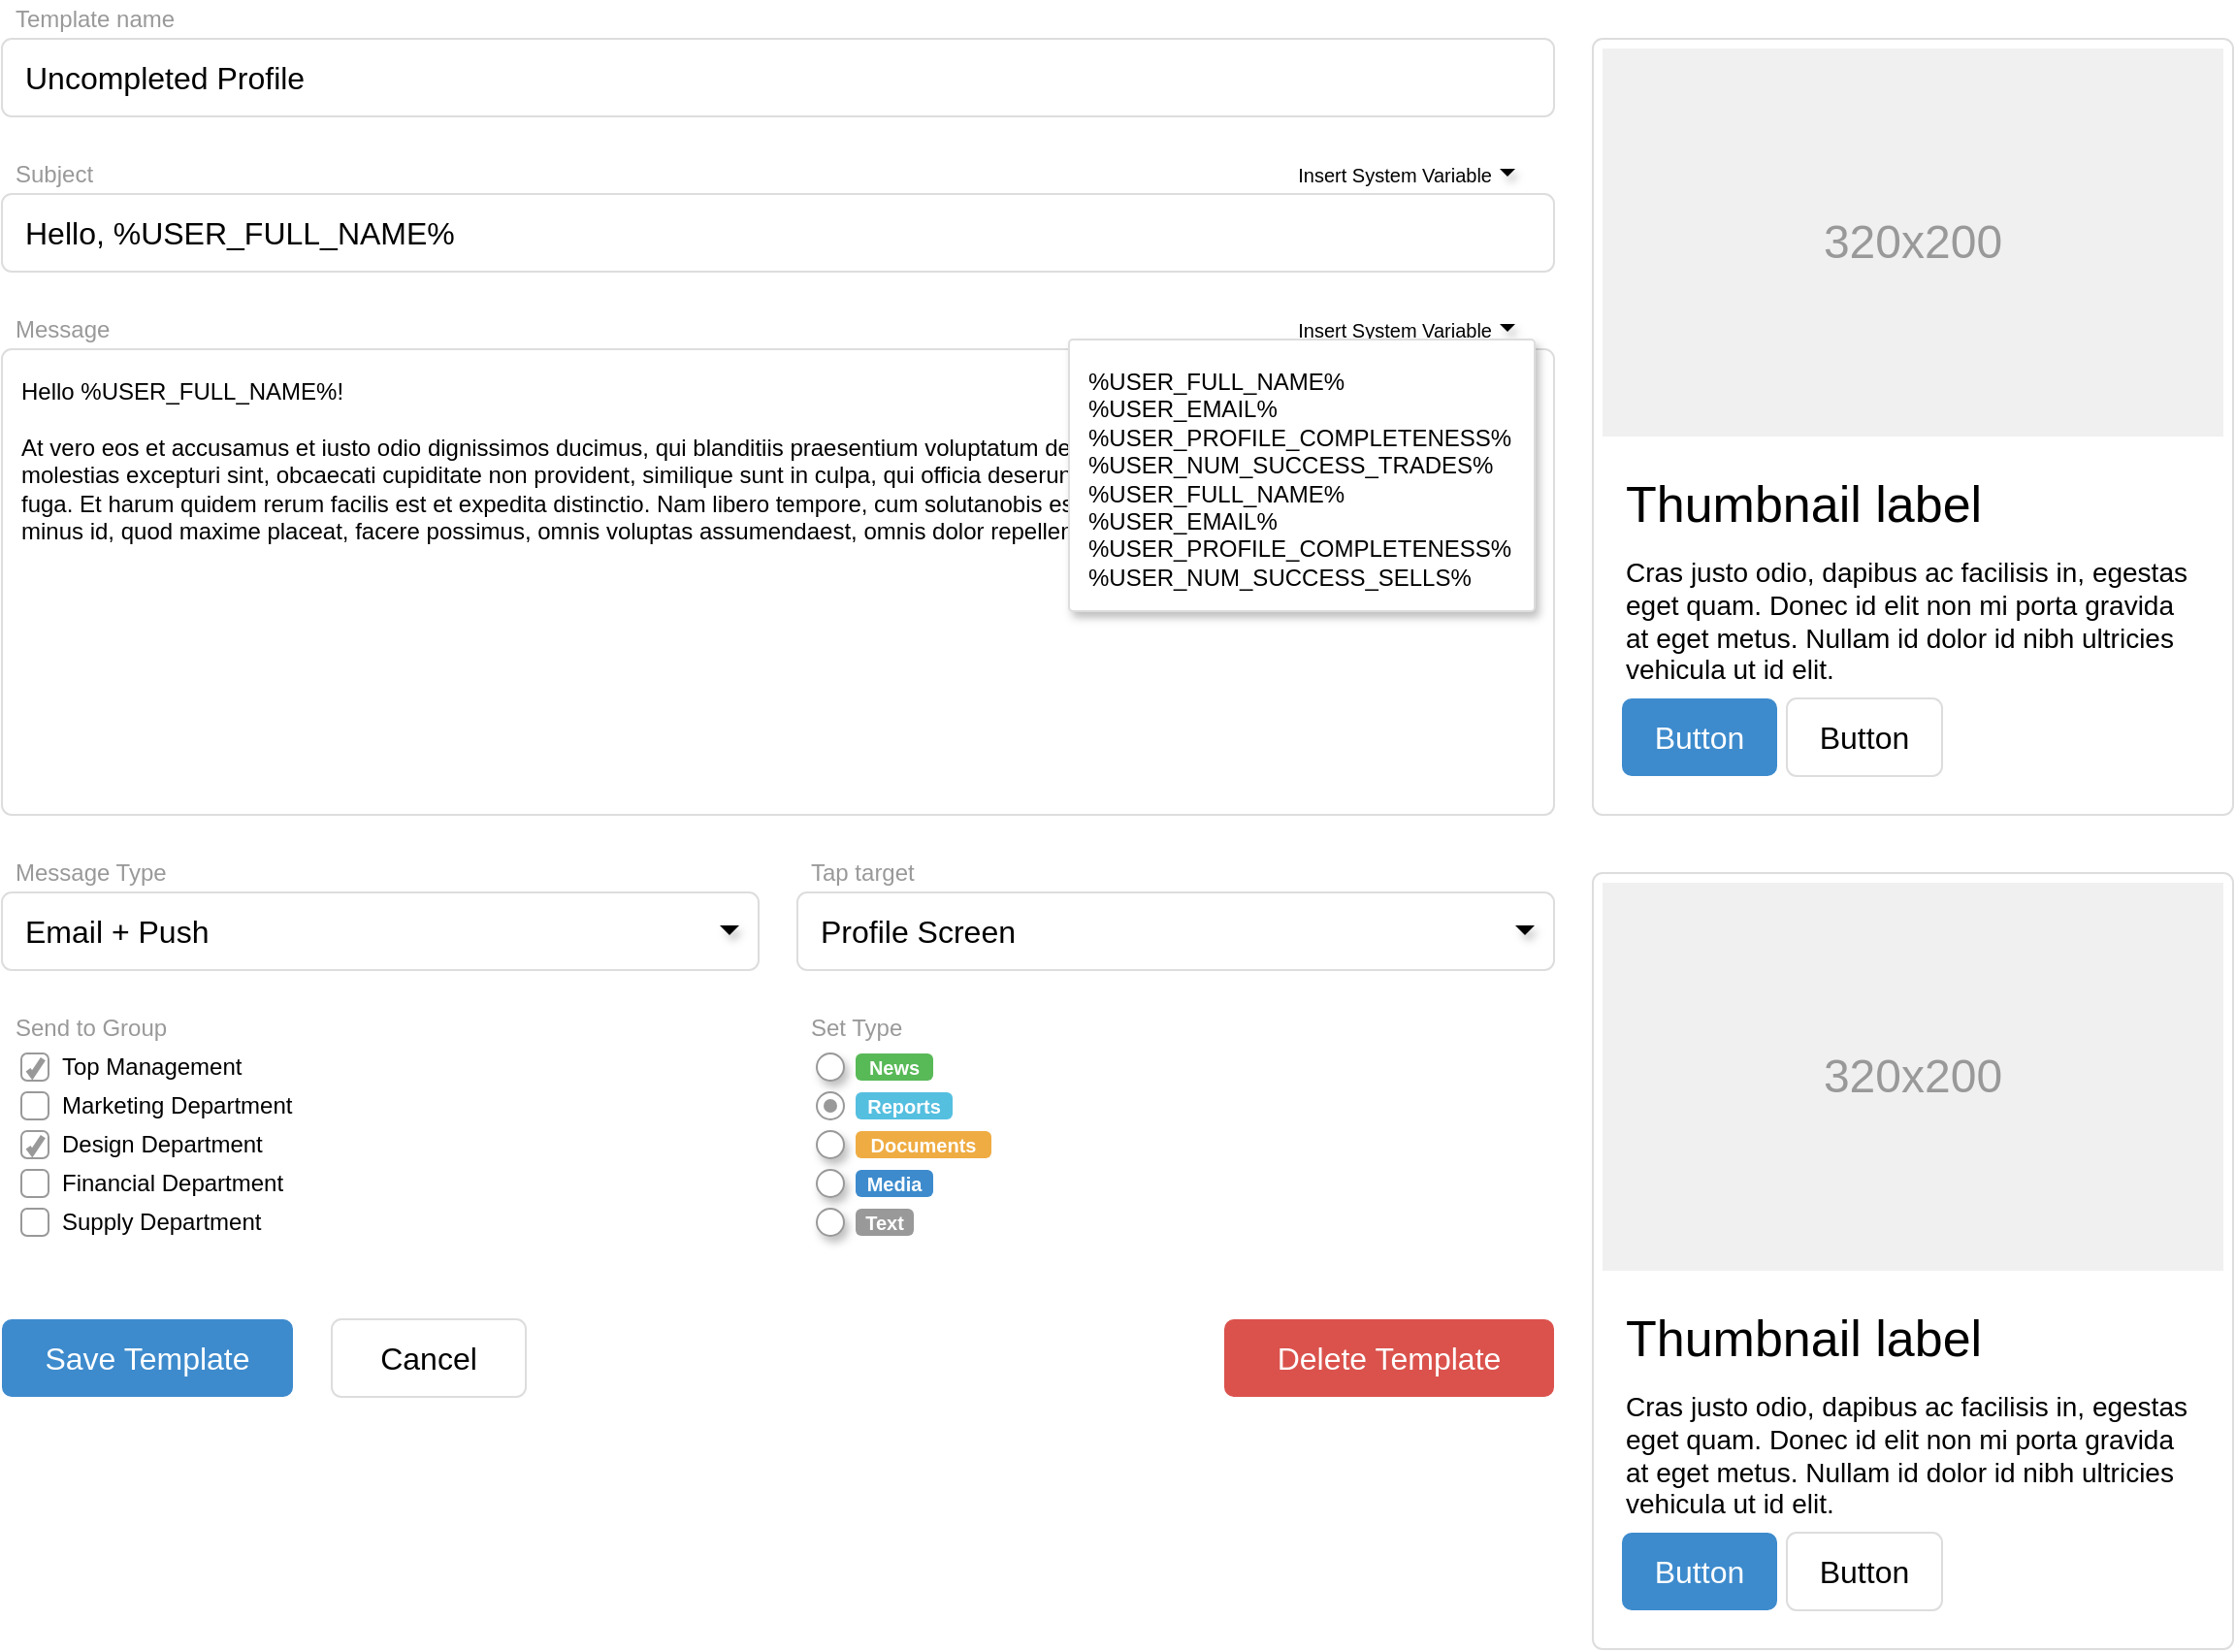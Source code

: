 <mxfile version="11.2.9" type="github" pages="2"><diagram name="Page-1" id="c9db0220-8083-56f3-ca83-edcdcd058819"><mxGraphModel dx="854" dy="388" grid="1" gridSize="10" guides="1" tooltips="1" connect="1" arrows="1" fold="1" page="1" pageScale="1.5" pageWidth="826" pageHeight="1169" background="#ffffff" math="0" shadow="0"><root><mxCell id="0" style=";html=1;"/><mxCell id="1" style=";html=1;" parent="0"/><mxCell id="3d76a8aef4d5c911-11" value="" style="html=1;shadow=0;dashed=0;shape=mxgraph.bootstrap.rrect;fillColor=#ffffff;rSize=5;strokeColor=#dddddd;rounded=0;fontSize=12;fontColor=#000000;align=center;" parent="1" vertex="1"><mxGeometry x="860" y="150" width="330" height="400" as="geometry"/></mxCell><mxCell id="3d76a8aef4d5c911-12" value="320x200" style="shape=rect;fontSize=24;fillColor=#f0f0f0;strokeColor=none;fontColor=#999999;whiteSpace=wrap;" parent="3d76a8aef4d5c911-11" vertex="1"><mxGeometry x="5" y="5" width="320" height="200" as="geometry"/></mxCell><mxCell id="3d76a8aef4d5c911-13" value="Thumbnail label" style="html=1;shadow=0;dashed=0;shape=mxgraph.bootstrap.anchor;fontSize=26;align=left;whiteSpace=wrap;" parent="3d76a8aef4d5c911-11" vertex="1"><mxGeometry x="15" y="220" width="300" height="40" as="geometry"/></mxCell><mxCell id="3d76a8aef4d5c911-14" value="Cras justo odio, dapibus ac facilisis in, egestas eget quam. Donec id elit non mi porta gravida at eget metus. Nullam id dolor id nibh ultricies vehicula ut id elit." style="html=1;shadow=0;dashed=0;shape=mxgraph.bootstrap.anchor;strokeColor=#dddddd;whiteSpace=wrap;align=left;verticalAlign=top;fontSize=14;whiteSpace=wrap;" parent="3d76a8aef4d5c911-11" vertex="1"><mxGeometry x="15" y="260" width="300" height="80" as="geometry"/></mxCell><mxCell id="3d76a8aef4d5c911-15" value="Button" style="html=1;shadow=0;dashed=0;shape=mxgraph.bootstrap.rrect;rSize=5;fontSize=16;fillColor=#3D8BCD;strokeColor=none;fontColor=#ffffff;whiteSpace=wrap;" parent="3d76a8aef4d5c911-11" vertex="1"><mxGeometry y="1" width="80" height="40" relative="1" as="geometry"><mxPoint x="15" y="-60" as="offset"/></mxGeometry></mxCell><mxCell id="3d76a8aef4d5c911-16" value="Button" style="html=1;shadow=0;dashed=0;shape=mxgraph.bootstrap.rrect;rSize=5;fontSize=16;strokeColor=#dddddd;whiteSpace=wrap;" parent="3d76a8aef4d5c911-11" vertex="1"><mxGeometry y="1" width="80" height="40" relative="1" as="geometry"><mxPoint x="100" y="-60" as="offset"/></mxGeometry></mxCell><mxCell id="3d76a8aef4d5c911-17" value="Template name" style="html=1;shadow=0;dashed=0;shape=mxgraph.bootstrap.rect;strokeColor=none;fillColor=none;fontColor=#999999;align=left;spacingLeft=5;whiteSpace=wrap;rounded=0;" parent="1" vertex="1"><mxGeometry x="40" y="130" width="200" height="20" as="geometry"/></mxCell><mxCell id="3d76a8aef4d5c911-18" value="Uncompleted Profile" style="html=1;shadow=0;dashed=0;shape=mxgraph.bootstrap.rrect;rSize=5;strokeColor=#dddddd;;fillColor=#ffffff;align=left;spacingLeft=10;fontSize=16;whiteSpace=wrap;rounded=0;" parent="1" vertex="1"><mxGeometry x="40" y="150" width="800" height="40" as="geometry"/></mxCell><mxCell id="3d76a8aef4d5c911-19" value="Subject" style="html=1;shadow=0;dashed=0;shape=mxgraph.bootstrap.rect;strokeColor=none;fillColor=none;fontColor=#999999;align=left;spacingLeft=5;whiteSpace=wrap;rounded=0;" parent="1" vertex="1"><mxGeometry x="40" y="210" width="200" height="20" as="geometry"/></mxCell><mxCell id="3d76a8aef4d5c911-20" value="Hello, %USER_FULL_NAME%" style="html=1;shadow=0;dashed=0;shape=mxgraph.bootstrap.rrect;rSize=5;strokeColor=#dddddd;;fillColor=#ffffff;align=left;spacingLeft=10;fontSize=16;whiteSpace=wrap;rounded=0;" parent="1" vertex="1"><mxGeometry x="40" y="230" width="800" height="40" as="geometry"/></mxCell><mxCell id="3d76a8aef4d5c911-21" value="Insert System Variable" style="html=1;shadow=0;dashed=0;shape=mxgraph.bootstrap.rect;strokeColor=none;fillColor=none;align=right;fontSize=10;whiteSpace=wrap;rounded=0;" parent="1" vertex="1"><mxGeometry x="690" y="210" width="120" height="20" as="geometry"/></mxCell><mxCell id="3d76a8aef4d5c911-22" value="" style="shape=triangle;strokeColor=none;fillColor=#000000;direction=south;rounded=0;shadow=1;fontSize=12;fontColor=#000000;align=center;html=1;" parent="1" vertex="1"><mxGeometry x="812" y="217" width="8" height="4" as="geometry"/></mxCell><mxCell id="3d76a8aef4d5c911-23" value="Message" style="html=1;shadow=0;dashed=0;shape=mxgraph.bootstrap.rect;strokeColor=none;fillColor=none;fontColor=#999999;align=left;spacingLeft=5;whiteSpace=wrap;rounded=0;" parent="1" vertex="1"><mxGeometry x="40" y="290" width="200" height="20" as="geometry"/></mxCell><mxCell id="3d76a8aef4d5c911-24" value="Hello %USER_FULL_NAME%!&#10;&#10;At vero eos et accusamus et iusto odio dignissimos ducimus, qui blanditiis praesentium voluptatum deleniti atque corrupti, quosdolores et quas molestias excepturi sint, obcaecati cupiditate non provident, similique sunt in culpa, qui officia deserunt mollitiaanimi, id est laborum et dolorum fuga. Et harum quidem rerum facilis est et expedita distinctio. Nam libero tempore, cum solutanobis est eligendi optio, cumque nihil impedit, quo minus id, quod maxime placeat, facere possimus, omnis voluptas assumendaest, omnis dolor repellendus." style="html=1;shadow=0;dashed=0;shape=mxgraph.bootstrap.rrect;rSize=5;fontSize=12;strokeColor=#dddddd;;fillColor=#ffffff;align=left;spacing=10;verticalAlign=top;whiteSpace=wrap;rounded=0;" parent="1" vertex="1"><mxGeometry x="40" y="310" width="800" height="240" as="geometry"/></mxCell><mxCell id="3d76a8aef4d5c911-25" value="Insert System Variable" style="html=1;shadow=0;dashed=0;shape=mxgraph.bootstrap.rect;strokeColor=none;fillColor=none;align=right;fontSize=10;whiteSpace=wrap;rounded=0;" parent="1" vertex="1"><mxGeometry x="690" y="290" width="120" height="20" as="geometry"/></mxCell><mxCell id="3d76a8aef4d5c911-26" value="" style="shape=triangle;strokeColor=none;fillColor=#000000;direction=south;rounded=0;shadow=1;fontSize=12;fontColor=#000000;align=center;html=1;" parent="1" vertex="1"><mxGeometry x="812" y="297" width="8" height="4" as="geometry"/></mxCell><mxCell id="3d76a8aef4d5c911-27" value="%USER_FULL_NAME%&#10;%USER_EMAIL%&#10;%USER_PROFILE_COMPLETENESS%&#10;%USER_NUM_SUCCESS_TRADES%&#10;%USER_FULL_NAME%&#10;%USER_EMAIL%&#10;%USER_PROFILE_COMPLETENESS%&#10;%USER_NUM_SUCCESS_SELLS%" style="html=1;shadow=0;dashed=0;shape=mxgraph.bootstrap.rrect;fontSize=12;rSize=2;strokeColor=#dddddd;fillColor=#ffffff;align=left;verticalAlign=top;spacing=10;shadow=1;whiteSpace=wrap;rounded=0;" parent="1" vertex="1"><mxGeometry x="590" y="305" width="240" height="140" as="geometry"/></mxCell><mxCell id="3d76a8aef4d5c911-28" value="Message Type" style="html=1;shadow=0;dashed=0;shape=mxgraph.bootstrap.rect;strokeColor=none;fillColor=none;fontColor=#999999;align=left;spacingLeft=5;whiteSpace=wrap;rounded=0;" parent="1" vertex="1"><mxGeometry x="40" y="570" width="200" height="20" as="geometry"/></mxCell><mxCell id="3d76a8aef4d5c911-29" value="Email + Push" style="html=1;shadow=0;dashed=0;shape=mxgraph.bootstrap.rrect;rSize=5;strokeColor=#dddddd;;fillColor=#ffffff;align=left;spacingLeft=10;fontSize=16;whiteSpace=wrap;rounded=0;" parent="1" vertex="1"><mxGeometry x="40" y="590" width="390" height="40" as="geometry"/></mxCell><mxCell id="3d76a8aef4d5c911-30" value="" style="shape=triangle;strokeColor=none;fillColor=#000000;direction=south;rounded=0;shadow=1;fontSize=12;fontColor=#000000;align=center;html=1;" parent="1" vertex="1"><mxGeometry x="410" y="607" width="10" height="5" as="geometry"/></mxCell><mxCell id="3d76a8aef4d5c911-31" value="Tap target" style="html=1;shadow=0;dashed=0;shape=mxgraph.bootstrap.rect;strokeColor=none;fillColor=none;fontColor=#999999;align=left;spacingLeft=5;whiteSpace=wrap;rounded=0;" parent="1" vertex="1"><mxGeometry x="450" y="570" width="200" height="20" as="geometry"/></mxCell><mxCell id="3d76a8aef4d5c911-32" value="Profile Screen" style="html=1;shadow=0;dashed=0;shape=mxgraph.bootstrap.rrect;rSize=5;strokeColor=#dddddd;;fillColor=#ffffff;align=left;spacingLeft=10;fontSize=16;whiteSpace=wrap;rounded=0;" parent="1" vertex="1"><mxGeometry x="450" y="590" width="390" height="40" as="geometry"/></mxCell><mxCell id="3d76a8aef4d5c911-33" value="" style="shape=triangle;strokeColor=none;fillColor=#000000;direction=south;rounded=0;shadow=1;fontSize=12;fontColor=#000000;align=center;html=1;" parent="1" vertex="1"><mxGeometry x="820" y="607" width="10" height="5" as="geometry"/></mxCell><mxCell id="3d76a8aef4d5c911-34" value="Send to Group" style="html=1;shadow=0;dashed=0;shape=mxgraph.bootstrap.rect;strokeColor=none;fillColor=none;fontColor=#999999;align=left;spacingLeft=5;whiteSpace=wrap;rounded=0;" parent="1" vertex="1"><mxGeometry x="40" y="650" width="200" height="20" as="geometry"/></mxCell><mxCell id="3d76a8aef4d5c911-35" value="Top Management" style="html=1;shadow=0;dashed=0;shape=mxgraph.bootstrap.checkbox;fontSize=12;strokeColor=#999999;fillColor=#ffffff;align=left;labelPosition=right;spacingLeft=5;rounded=0;" parent="1" vertex="1"><mxGeometry x="50" y="673" width="14" height="14" as="geometry"/></mxCell><mxCell id="3d76a8aef4d5c911-36" value="Marketing Department" style="html=1;shadow=0;dashed=0;shape=mxgraph.bootstrap.rrect;fontSize=12;rSize=3;strokeColor=#999999;fillColor=#ffffff;align=left;labelPosition=right;spacingLeft=5;rounded=0;" parent="1" vertex="1"><mxGeometry x="50" y="693" width="14" height="14" as="geometry"/></mxCell><mxCell id="3d76a8aef4d5c911-37" value="Design Department" style="html=1;shadow=0;dashed=0;shape=mxgraph.bootstrap.checkbox;fontSize=12;strokeColor=#999999;fillColor=#ffffff;align=left;labelPosition=right;spacingLeft=5;rounded=0;" parent="1" vertex="1"><mxGeometry x="50" y="713" width="14" height="14" as="geometry"/></mxCell><mxCell id="3d76a8aef4d5c911-38" value="Financial Department" style="html=1;shadow=0;dashed=0;shape=mxgraph.bootstrap.rrect;fontSize=12;rSize=3;strokeColor=#999999;fillColor=#ffffff;align=left;labelPosition=right;spacingLeft=5;rounded=0;" parent="1" vertex="1"><mxGeometry x="50" y="733" width="14" height="14" as="geometry"/></mxCell><mxCell id="3d76a8aef4d5c911-39" value="Supply Department" style="html=1;shadow=0;dashed=0;shape=mxgraph.bootstrap.rrect;fontSize=12;rSize=3;strokeColor=#999999;fillColor=#ffffff;align=left;labelPosition=right;spacingLeft=5;rounded=0;" parent="1" vertex="1"><mxGeometry x="50" y="753" width="14" height="14" as="geometry"/></mxCell><mxCell id="3d76a8aef4d5c911-40" value="Set Type" style="html=1;shadow=0;dashed=0;shape=mxgraph.bootstrap.rect;strokeColor=none;fillColor=none;fontColor=#999999;align=left;spacingLeft=5;whiteSpace=wrap;rounded=0;" parent="1" vertex="1"><mxGeometry x="450" y="650" width="200" height="20" as="geometry"/></mxCell><mxCell id="3d76a8aef4d5c911-41" value="" style="shape=ellipse;dashed=0;strokeColor=#999999;fillColor=#ffffff;html=1;rounded=0;shadow=1;fontSize=12;fontColor=#000000;align=center;" parent="1" vertex="1"><mxGeometry x="460" y="673" width="14" height="14" as="geometry"/></mxCell><mxCell id="3d76a8aef4d5c911-42" value="News" style="html=1;shadow=0;dashed=0;shape=mxgraph.bootstrap.rrect;align=center;rSize=3;strokeColor=none;fillColor=#58B957;fontColor=#ffffff;fontStyle=1;fontSize=10;whiteSpace=wrap;rounded=0;" parent="1" vertex="1"><mxGeometry x="480" y="673" width="40" height="14" as="geometry"/></mxCell><mxCell id="3d76a8aef4d5c911-43" value="" style="html=1;shadow=0;dashed=0;shape=mxgraph.bootstrap.radioButton;strokeColor=#999999;fillColor=#ffffff;rounded=0;fontSize=12;fontColor=#000000;align=center;" parent="1" vertex="1"><mxGeometry x="460" y="693" width="14" height="14" as="geometry"/></mxCell><mxCell id="3d76a8aef4d5c911-44" value="Reports" style="html=1;shadow=0;dashed=0;shape=mxgraph.bootstrap.rrect;align=center;rSize=3;strokeColor=none;fillColor=#55BFE0;fontColor=#ffffff;fontStyle=1;fontSize=10;whiteSpace=wrap;rounded=0;" parent="1" vertex="1"><mxGeometry x="480" y="693" width="50" height="14" as="geometry"/></mxCell><mxCell id="3d76a8aef4d5c911-45" value="" style="shape=ellipse;dashed=0;strokeColor=#999999;fillColor=#ffffff;html=1;rounded=0;shadow=1;fontSize=12;fontColor=#000000;align=center;" parent="1" vertex="1"><mxGeometry x="460" y="713" width="14" height="14" as="geometry"/></mxCell><mxCell id="3d76a8aef4d5c911-46" value="Documents" style="html=1;shadow=0;dashed=0;shape=mxgraph.bootstrap.rrect;align=center;rSize=3;strokeColor=none;fillColor=#EFAC43;fontColor=#ffffff;fontStyle=1;fontSize=10;whiteSpace=wrap;rounded=0;" parent="1" vertex="1"><mxGeometry x="480" y="713" width="70" height="14" as="geometry"/></mxCell><mxCell id="3d76a8aef4d5c911-47" value="" style="shape=ellipse;dashed=0;strokeColor=#999999;fillColor=#ffffff;html=1;rounded=0;shadow=1;fontSize=12;fontColor=#000000;align=center;" parent="1" vertex="1"><mxGeometry x="460" y="733" width="14" height="14" as="geometry"/></mxCell><mxCell id="3d76a8aef4d5c911-48" value="Media" style="html=1;shadow=0;dashed=0;shape=mxgraph.bootstrap.rrect;align=center;rSize=3;strokeColor=none;fillColor=#3D8BCD;fontColor=#ffffff;fontStyle=1;fontSize=10;whiteSpace=wrap;rounded=0;" parent="1" vertex="1"><mxGeometry x="480" y="733" width="40" height="14" as="geometry"/></mxCell><mxCell id="3d76a8aef4d5c911-49" value="" style="shape=ellipse;dashed=0;strokeColor=#999999;fillColor=#ffffff;html=1;rounded=0;shadow=1;fontSize=12;fontColor=#000000;align=center;" parent="1" vertex="1"><mxGeometry x="460" y="753" width="14" height="14" as="geometry"/></mxCell><mxCell id="3d76a8aef4d5c911-50" value="Text" style="html=1;shadow=0;dashed=0;shape=mxgraph.bootstrap.rrect;align=center;rSize=3;strokeColor=none;fillColor=#999999;fontColor=#ffffff;fontStyle=1;fontSize=10;whiteSpace=wrap;rounded=0;" parent="1" vertex="1"><mxGeometry x="480" y="753" width="30" height="14" as="geometry"/></mxCell><mxCell id="3d76a8aef4d5c911-51" value="Save Template" style="html=1;shadow=0;dashed=0;shape=mxgraph.bootstrap.rrect;align=center;rSize=5;strokeColor=none;fillColor=#3D8BCD;fontColor=#ffffff;fontSize=16;whiteSpace=wrap;rounded=0;" parent="1" vertex="1"><mxGeometry x="40" y="810" width="150" height="40" as="geometry"/></mxCell><mxCell id="3d76a8aef4d5c911-52" value="Cancel" style="html=1;shadow=0;dashed=0;shape=mxgraph.bootstrap.rrect;fillColor=#ffffff;align=center;rSize=5;strokeColor=#dddddd;fontSize=16;whiteSpace=wrap;rounded=0;" parent="1" vertex="1"><mxGeometry x="210" y="810" width="100" height="40" as="geometry"/></mxCell><mxCell id="3d76a8aef4d5c911-53" value="Delete Template" style="html=1;shadow=0;dashed=0;shape=mxgraph.bootstrap.rrect;align=center;rSize=5;strokeColor=none;fillColor=#DB524C;fontColor=#ffffff;fontSize=16;whiteSpace=wrap;rounded=0;" parent="1" vertex="1"><mxGeometry x="670" y="810" width="170" height="40" as="geometry"/></mxCell><mxCell id="3d76a8aef4d5c911-54" value="" style="html=1;shadow=0;dashed=0;shape=mxgraph.bootstrap.rrect;fillColor=#ffffff;rSize=5;strokeColor=#dddddd;rounded=0;fontSize=12;fontColor=#000000;align=center;" parent="1" vertex="1"><mxGeometry x="860" y="580" width="330" height="400" as="geometry"/></mxCell><mxCell id="3d76a8aef4d5c911-55" value="320x200" style="shape=rect;fontSize=24;fillColor=#f0f0f0;strokeColor=none;fontColor=#999999;whiteSpace=wrap;" parent="3d76a8aef4d5c911-54" vertex="1"><mxGeometry x="5" y="5" width="320" height="200" as="geometry"/></mxCell><mxCell id="3d76a8aef4d5c911-56" value="Thumbnail label" style="html=1;shadow=0;dashed=0;shape=mxgraph.bootstrap.anchor;fontSize=26;align=left;whiteSpace=wrap;" parent="3d76a8aef4d5c911-54" vertex="1"><mxGeometry x="15" y="220" width="300" height="40" as="geometry"/></mxCell><mxCell id="3d76a8aef4d5c911-57" value="Cras justo odio, dapibus ac facilisis in, egestas eget quam. Donec id elit non mi porta gravida at eget metus. Nullam id dolor id nibh ultricies vehicula ut id elit." style="html=1;shadow=0;dashed=0;shape=mxgraph.bootstrap.anchor;strokeColor=#dddddd;whiteSpace=wrap;align=left;verticalAlign=top;fontSize=14;whiteSpace=wrap;" parent="3d76a8aef4d5c911-54" vertex="1"><mxGeometry x="15" y="260" width="300" height="80" as="geometry"/></mxCell><mxCell id="3d76a8aef4d5c911-58" value="Button" style="html=1;shadow=0;dashed=0;shape=mxgraph.bootstrap.rrect;rSize=5;fontSize=16;fillColor=#3D8BCD;strokeColor=none;fontColor=#ffffff;whiteSpace=wrap;" parent="3d76a8aef4d5c911-54" vertex="1"><mxGeometry y="1" width="80" height="40" relative="1" as="geometry"><mxPoint x="15" y="-60" as="offset"/></mxGeometry></mxCell><mxCell id="3d76a8aef4d5c911-59" value="Button" style="html=1;shadow=0;dashed=0;shape=mxgraph.bootstrap.rrect;rSize=5;fontSize=16;strokeColor=#dddddd;whiteSpace=wrap;" parent="3d76a8aef4d5c911-54" vertex="1"><mxGeometry y="1" width="80" height="40" relative="1" as="geometry"><mxPoint x="100" y="-60" as="offset"/></mxGeometry></mxCell></root></mxGraphModel></diagram><diagram id="iUb6QigqGbnAth09o96U" name="rp-form"><mxGraphModel dx="712" dy="373" grid="1" gridSize="10" guides="1" tooltips="1" connect="1" arrows="1" fold="1" page="1" pageScale="1" pageWidth="375" pageHeight="1200" math="0" shadow="0"><root><mxCell id="ZXrZhDVCfhjtx2sCbXGT-0"/><mxCell id="ZXrZhDVCfhjtx2sCbXGT-1" parent="ZXrZhDVCfhjtx2sCbXGT-0"/><mxCell id="ZXrZhDVCfhjtx2sCbXGT-2" value="Panel content" style="html=1;shadow=0;dashed=0;shape=mxgraph.bootstrap.rrect;align=center;rSize=5;strokeColor=#3D8BCD;fillColor=#ffffff;fontColor=#f0f0f0;spacingTop=30;whiteSpace=wrap;recursiveResize=0;editable=0;movable=0;deletable=0;cloneable=0;rotatable=0;resizable=0;connectable=0;allowArrows=0;fontSize=8;" vertex="1" parent="ZXrZhDVCfhjtx2sCbXGT-1"><mxGeometry x="10" y="10" width="360" height="1180" as="geometry"/></mxCell><mxCell id="ZXrZhDVCfhjtx2sCbXGT-3" value="Panel title" style="html=1;shadow=0;dashed=0;shape=mxgraph.bootstrap.topButton;rSize=5;strokeColor=none;fillColor=#3D8BCD;fontColor=#ffffff;fontSize=14;fontStyle=1;align=left;spacingLeft=10;whiteSpace=wrap;resizeWidth=1;" vertex="1" parent="ZXrZhDVCfhjtx2sCbXGT-2"><mxGeometry width="360" height="30" relative="1" as="geometry"/></mxCell><mxCell id="ZXrZhDVCfhjtx2sCbXGT-7" value="&lt;h2&gt;&lt;font face=&quot;Verdana&quot; style=&quot;font-size: 12px&quot; color=&quot;#0066cc&quot;&gt;購入商品&lt;/font&gt;&lt;/h2&gt;" style="text;html=1;strokeColor=none;fillColor=none;spacing=5;spacingTop=-20;whiteSpace=wrap;overflow=hidden;rounded=0;fontColor=#3399FF;" vertex="1" parent="ZXrZhDVCfhjtx2sCbXGT-2"><mxGeometry x="13" y="37" width="195" height="33" as="geometry"/></mxCell><mxCell id="ZXrZhDVCfhjtx2sCbXGT-8" value="" style="endArrow=none;dashed=1;html=1;fontSize=8;fontColor=#3399FF;strokeColor=#0066CC;" edge="1" parent="ZXrZhDVCfhjtx2sCbXGT-2"><mxGeometry width="50" height="50" relative="1" as="geometry"><mxPoint x="13" y="65" as="sourcePoint"/><mxPoint x="350" y="65" as="targetPoint"/></mxGeometry></mxCell><mxCell id="ZXrZhDVCfhjtx2sCbXGT-45" value="" style="group" vertex="1" connectable="0" parent="ZXrZhDVCfhjtx2sCbXGT-2"><mxGeometry x="13.0" y="73" width="340" height="70" as="geometry"/></mxCell><mxCell id="ZXrZhDVCfhjtx2sCbXGT-9" value="１品目" style="text;html=1;strokeColor=none;fillColor=none;align=center;verticalAlign=middle;whiteSpace=wrap;rounded=0;fontSize=8;fontColor=#333333;" vertex="1" parent="ZXrZhDVCfhjtx2sCbXGT-45"><mxGeometry width="40" height="20" as="geometry"/></mxCell><mxCell id="ZXrZhDVCfhjtx2sCbXGT-34" value="SHARP ウォーターオーブン ヘルシオ AX-XS500-W" style="html=1;shadow=0;dashed=0;shape=mxgraph.bootstrap.rrect;rSize=5;fillColor=#ffffff;strokeColor=#dddddd;fontSize=10;align=left;spacingLeft=6;whiteSpace=wrap;" vertex="1" parent="ZXrZhDVCfhjtx2sCbXGT-45"><mxGeometry y="22" width="340" height="20" as="geometry"/></mxCell><mxCell id="ZXrZhDVCfhjtx2sCbXGT-35" value="&lt;font color=&quot;#333333&quot;&gt;&amp;nbsp; 54,800&lt;/font&gt;" style="html=1;shadow=0;dashed=0;shape=mxgraph.bootstrap.rrect;fillColor=#ffffff;rSize=5;strokeColor=#dddddd;spacingLeft=6;fontSize=10;align=left;fontColor=#dddddd;whiteSpace=wrap;" vertex="1" parent="ZXrZhDVCfhjtx2sCbXGT-45"><mxGeometry x="51" y="50" width="80" height="20" as="geometry"/></mxCell><mxCell id="ZXrZhDVCfhjtx2sCbXGT-36" value="円" style="html=1;shadow=0;dashed=0;shape=mxgraph.bootstrap.rightButton;rSize=5;strokeColor=#dddddd;fillColor=#f0f0f0;fontSize=10;whiteSpace=wrap;resizeHeight=1;" vertex="1" parent="ZXrZhDVCfhjtx2sCbXGT-35"><mxGeometry x="1" width="30" height="20" relative="1" as="geometry"><mxPoint x="-30" as="offset"/></mxGeometry></mxCell><mxCell id="ZXrZhDVCfhjtx2sCbXGT-37" value="&lt;font color=&quot;#333333&quot;&gt;&amp;nbsp; 9&lt;/font&gt;" style="html=1;shadow=0;dashed=0;shape=mxgraph.bootstrap.rrect;fillColor=#ffffff;rSize=5;strokeColor=#dddddd;spacingLeft=6;fontSize=10;align=left;fontColor=#dddddd;whiteSpace=wrap;" vertex="1" parent="ZXrZhDVCfhjtx2sCbXGT-45"><mxGeometry x="274" y="50" width="60" height="20" as="geometry"/></mxCell><mxCell id="ZXrZhDVCfhjtx2sCbXGT-38" value="倍" style="html=1;shadow=0;dashed=0;shape=mxgraph.bootstrap.rightButton;rSize=5;strokeColor=#dddddd;fillColor=#f0f0f0;fontSize=10;whiteSpace=wrap;resizeHeight=1;" vertex="1" parent="ZXrZhDVCfhjtx2sCbXGT-37"><mxGeometry x="1" width="30" height="20" relative="1" as="geometry"><mxPoint x="-25" as="offset"/></mxGeometry></mxCell><mxCell id="ZXrZhDVCfhjtx2sCbXGT-42" value="販売価格" style="text;html=1;strokeColor=none;fillColor=none;align=left;verticalAlign=middle;whiteSpace=wrap;rounded=0;fontSize=8;fontColor=#333333;" vertex="1" parent="ZXrZhDVCfhjtx2sCbXGT-45"><mxGeometry x="3" y="50" width="47" height="20" as="geometry"/></mxCell><mxCell id="ZXrZhDVCfhjtx2sCbXGT-44" value="ショップポイントアップ" style="text;html=1;strokeColor=none;fillColor=none;align=right;verticalAlign=middle;whiteSpace=wrap;rounded=0;fontSize=8;fontColor=#333333;" vertex="1" parent="ZXrZhDVCfhjtx2sCbXGT-45"><mxGeometry x="141" y="50" width="127" height="20" as="geometry"/></mxCell><mxCell id="ZXrZhDVCfhjtx2sCbXGT-46" value="" style="group" vertex="1" connectable="0" parent="ZXrZhDVCfhjtx2sCbXGT-2"><mxGeometry x="13.0" y="158" width="340" height="70" as="geometry"/></mxCell><mxCell id="ZXrZhDVCfhjtx2sCbXGT-47" value="２品目" style="text;html=1;strokeColor=none;fillColor=none;align=center;verticalAlign=middle;whiteSpace=wrap;rounded=0;fontSize=8;fontColor=#333333;" vertex="1" parent="ZXrZhDVCfhjtx2sCbXGT-46"><mxGeometry width="40" height="20" as="geometry"/></mxCell><mxCell id="ZXrZhDVCfhjtx2sCbXGT-48" value="APPLE iPad IPAD WI-FI 32GB 2018 GD" style="html=1;shadow=0;dashed=0;shape=mxgraph.bootstrap.rrect;rSize=5;fillColor=#ffffff;strokeColor=#dddddd;fontSize=10;align=left;spacingLeft=6;whiteSpace=wrap;" vertex="1" parent="ZXrZhDVCfhjtx2sCbXGT-46"><mxGeometry y="22" width="340" height="20" as="geometry"/></mxCell><mxCell id="ZXrZhDVCfhjtx2sCbXGT-49" value="&lt;font color=&quot;#333333&quot;&gt;&amp;nbsp; 39,780&lt;/font&gt;" style="html=1;shadow=0;dashed=0;shape=mxgraph.bootstrap.rrect;fillColor=#ffffff;rSize=5;strokeColor=#dddddd;spacingLeft=6;fontSize=10;align=left;fontColor=#dddddd;whiteSpace=wrap;" vertex="1" parent="ZXrZhDVCfhjtx2sCbXGT-46"><mxGeometry x="51" y="50" width="80" height="20" as="geometry"/></mxCell><mxCell id="ZXrZhDVCfhjtx2sCbXGT-50" value="円" style="html=1;shadow=0;dashed=0;shape=mxgraph.bootstrap.rightButton;rSize=5;strokeColor=#dddddd;fillColor=#f0f0f0;fontSize=10;whiteSpace=wrap;resizeHeight=1;" vertex="1" parent="ZXrZhDVCfhjtx2sCbXGT-49"><mxGeometry x="1" width="30" height="20" relative="1" as="geometry"><mxPoint x="-30" as="offset"/></mxGeometry></mxCell><mxCell id="ZXrZhDVCfhjtx2sCbXGT-51" value="&amp;nbsp; &lt;font color=&quot;#333333&quot;&gt;9&lt;/font&gt;" style="html=1;shadow=0;dashed=0;shape=mxgraph.bootstrap.rrect;fillColor=#ffffff;rSize=5;strokeColor=#dddddd;spacingLeft=6;fontSize=10;align=left;fontColor=#dddddd;whiteSpace=wrap;" vertex="1" parent="ZXrZhDVCfhjtx2sCbXGT-46"><mxGeometry x="274" y="50" width="60" height="20" as="geometry"/></mxCell><mxCell id="ZXrZhDVCfhjtx2sCbXGT-52" value="倍" style="html=1;shadow=0;dashed=0;shape=mxgraph.bootstrap.rightButton;rSize=5;strokeColor=#dddddd;fillColor=#f0f0f0;fontSize=10;whiteSpace=wrap;resizeHeight=1;" vertex="1" parent="ZXrZhDVCfhjtx2sCbXGT-51"><mxGeometry x="1" width="30" height="20" relative="1" as="geometry"><mxPoint x="-25" as="offset"/></mxGeometry></mxCell><mxCell id="ZXrZhDVCfhjtx2sCbXGT-53" value="販売価格" style="text;html=1;strokeColor=none;fillColor=none;align=left;verticalAlign=middle;whiteSpace=wrap;rounded=0;fontSize=8;fontColor=#333333;" vertex="1" parent="ZXrZhDVCfhjtx2sCbXGT-46"><mxGeometry x="3" y="50" width="47" height="20" as="geometry"/></mxCell><mxCell id="ZXrZhDVCfhjtx2sCbXGT-54" value="ショップポイントアップ" style="text;html=1;strokeColor=none;fillColor=none;align=right;verticalAlign=middle;whiteSpace=wrap;rounded=0;fontSize=8;fontColor=#333333;" vertex="1" parent="ZXrZhDVCfhjtx2sCbXGT-46"><mxGeometry x="141" y="50" width="127" height="20" as="geometry"/></mxCell><mxCell id="ZXrZhDVCfhjtx2sCbXGT-55" value="" style="group" vertex="1" connectable="0" parent="ZXrZhDVCfhjtx2sCbXGT-2"><mxGeometry x="13.0" y="243" width="340" height="70" as="geometry"/></mxCell><mxCell id="ZXrZhDVCfhjtx2sCbXGT-56" value="３品目" style="text;html=1;strokeColor=none;fillColor=none;align=center;verticalAlign=middle;whiteSpace=wrap;rounded=0;fontSize=8;fontColor=#333333;" vertex="1" parent="ZXrZhDVCfhjtx2sCbXGT-55"><mxGeometry width="40" height="20" as="geometry"/></mxCell><mxCell id="ZXrZhDVCfhjtx2sCbXGT-57" value="SHARP ウォーターオーブン ヘルシオ AX-XS500-W" style="html=1;shadow=0;dashed=0;shape=mxgraph.bootstrap.rrect;rSize=5;fillColor=#ffffff;strokeColor=#dddddd;fontSize=10;align=left;spacingLeft=6;whiteSpace=wrap;" vertex="1" parent="ZXrZhDVCfhjtx2sCbXGT-55"><mxGeometry y="22" width="340" height="20" as="geometry"/></mxCell><mxCell id="ZXrZhDVCfhjtx2sCbXGT-58" value="&lt;span style=&quot;color: rgb(51 , 51 , 51)&quot;&gt;&amp;nbsp; 54,800&lt;/span&gt;" style="html=1;shadow=0;dashed=0;shape=mxgraph.bootstrap.rrect;fillColor=#ffffff;rSize=5;strokeColor=#dddddd;spacingLeft=6;fontSize=10;align=left;fontColor=#dddddd;whiteSpace=wrap;" vertex="1" parent="ZXrZhDVCfhjtx2sCbXGT-55"><mxGeometry x="51" y="50" width="80" height="20" as="geometry"/></mxCell><mxCell id="ZXrZhDVCfhjtx2sCbXGT-59" value="円" style="html=1;shadow=0;dashed=0;shape=mxgraph.bootstrap.rightButton;rSize=5;strokeColor=#dddddd;fillColor=#f0f0f0;fontSize=10;whiteSpace=wrap;resizeHeight=1;" vertex="1" parent="ZXrZhDVCfhjtx2sCbXGT-58"><mxGeometry x="1" width="30" height="20" relative="1" as="geometry"><mxPoint x="-30" as="offset"/></mxGeometry></mxCell><mxCell id="ZXrZhDVCfhjtx2sCbXGT-60" value="&lt;span style=&quot;color: rgb(51 , 51 , 51)&quot;&gt;&amp;nbsp; 9&lt;/span&gt;" style="html=1;shadow=0;dashed=0;shape=mxgraph.bootstrap.rrect;fillColor=#ffffff;rSize=5;strokeColor=#dddddd;spacingLeft=6;fontSize=10;align=left;fontColor=#dddddd;whiteSpace=wrap;" vertex="1" parent="ZXrZhDVCfhjtx2sCbXGT-55"><mxGeometry x="274" y="50" width="60" height="20" as="geometry"/></mxCell><mxCell id="ZXrZhDVCfhjtx2sCbXGT-61" value="倍" style="html=1;shadow=0;dashed=0;shape=mxgraph.bootstrap.rightButton;rSize=5;strokeColor=#dddddd;fillColor=#f0f0f0;fontSize=10;whiteSpace=wrap;resizeHeight=1;" vertex="1" parent="ZXrZhDVCfhjtx2sCbXGT-60"><mxGeometry x="1" width="30" height="20" relative="1" as="geometry"><mxPoint x="-25" as="offset"/></mxGeometry></mxCell><mxCell id="ZXrZhDVCfhjtx2sCbXGT-62" value="販売価格" style="text;html=1;strokeColor=none;fillColor=none;align=left;verticalAlign=middle;whiteSpace=wrap;rounded=0;fontSize=8;fontColor=#333333;" vertex="1" parent="ZXrZhDVCfhjtx2sCbXGT-55"><mxGeometry x="3" y="50" width="47" height="20" as="geometry"/></mxCell><mxCell id="ZXrZhDVCfhjtx2sCbXGT-63" value="ショップポイントアップ" style="text;html=1;strokeColor=none;fillColor=none;align=right;verticalAlign=middle;whiteSpace=wrap;rounded=0;fontSize=8;fontColor=#333333;" vertex="1" parent="ZXrZhDVCfhjtx2sCbXGT-55"><mxGeometry x="141" y="50" width="127" height="20" as="geometry"/></mxCell><mxCell id="ZXrZhDVCfhjtx2sCbXGT-64" value="" style="group" vertex="1" connectable="0" parent="ZXrZhDVCfhjtx2sCbXGT-2"><mxGeometry x="13.0" y="327" width="340" height="70" as="geometry"/></mxCell><mxCell id="ZXrZhDVCfhjtx2sCbXGT-65" value="４品目" style="text;html=1;strokeColor=none;fillColor=none;align=center;verticalAlign=middle;whiteSpace=wrap;rounded=0;fontSize=8;fontColor=#333333;" vertex="1" parent="ZXrZhDVCfhjtx2sCbXGT-64"><mxGeometry width="40" height="20" as="geometry"/></mxCell><mxCell id="ZXrZhDVCfhjtx2sCbXGT-66" value="APPLE iPad IPAD WI-FI 32GB 2018 GD" style="html=1;shadow=0;dashed=0;shape=mxgraph.bootstrap.rrect;rSize=5;fillColor=#ffffff;strokeColor=#dddddd;fontSize=10;align=left;spacingLeft=6;whiteSpace=wrap;" vertex="1" parent="ZXrZhDVCfhjtx2sCbXGT-64"><mxGeometry y="22" width="340" height="20" as="geometry"/></mxCell><mxCell id="ZXrZhDVCfhjtx2sCbXGT-67" value="&lt;span style=&quot;color: rgb(51 , 51 , 51)&quot;&gt;&amp;nbsp; 39,780&lt;/span&gt;" style="html=1;shadow=0;dashed=0;shape=mxgraph.bootstrap.rrect;fillColor=#ffffff;rSize=5;strokeColor=#dddddd;spacingLeft=6;fontSize=10;align=left;fontColor=#dddddd;whiteSpace=wrap;" vertex="1" parent="ZXrZhDVCfhjtx2sCbXGT-64"><mxGeometry x="51" y="50" width="80" height="20" as="geometry"/></mxCell><mxCell id="ZXrZhDVCfhjtx2sCbXGT-68" value="円" style="html=1;shadow=0;dashed=0;shape=mxgraph.bootstrap.rightButton;rSize=5;strokeColor=#dddddd;fillColor=#f0f0f0;fontSize=10;whiteSpace=wrap;resizeHeight=1;" vertex="1" parent="ZXrZhDVCfhjtx2sCbXGT-67"><mxGeometry x="1" width="30" height="20" relative="1" as="geometry"><mxPoint x="-30" as="offset"/></mxGeometry></mxCell><mxCell id="ZXrZhDVCfhjtx2sCbXGT-69" value="&amp;nbsp;&amp;nbsp;&lt;font color=&quot;#333333&quot;&gt;9&lt;/font&gt;" style="html=1;shadow=0;dashed=0;shape=mxgraph.bootstrap.rrect;fillColor=#ffffff;rSize=5;strokeColor=#dddddd;spacingLeft=6;fontSize=10;align=left;fontColor=#dddddd;whiteSpace=wrap;" vertex="1" parent="ZXrZhDVCfhjtx2sCbXGT-64"><mxGeometry x="274" y="50" width="60" height="20" as="geometry"/></mxCell><mxCell id="ZXrZhDVCfhjtx2sCbXGT-70" value="倍" style="html=1;shadow=0;dashed=0;shape=mxgraph.bootstrap.rightButton;rSize=5;strokeColor=#dddddd;fillColor=#f0f0f0;fontSize=10;whiteSpace=wrap;resizeHeight=1;" vertex="1" parent="ZXrZhDVCfhjtx2sCbXGT-69"><mxGeometry x="1" width="30" height="20" relative="1" as="geometry"><mxPoint x="-25" as="offset"/></mxGeometry></mxCell><mxCell id="ZXrZhDVCfhjtx2sCbXGT-71" value="販売価格" style="text;html=1;strokeColor=none;fillColor=none;align=left;verticalAlign=middle;whiteSpace=wrap;rounded=0;fontSize=8;fontColor=#333333;" vertex="1" parent="ZXrZhDVCfhjtx2sCbXGT-64"><mxGeometry x="3" y="50" width="47" height="20" as="geometry"/></mxCell><mxCell id="ZXrZhDVCfhjtx2sCbXGT-72" value="ショップポイントアップ" style="text;html=1;strokeColor=none;fillColor=none;align=right;verticalAlign=middle;whiteSpace=wrap;rounded=0;fontSize=8;fontColor=#333333;" vertex="1" parent="ZXrZhDVCfhjtx2sCbXGT-64"><mxGeometry x="141" y="50" width="127" height="20" as="geometry"/></mxCell><mxCell id="ZXrZhDVCfhjtx2sCbXGT-73" value="" style="group" vertex="1" connectable="0" parent="ZXrZhDVCfhjtx2sCbXGT-2"><mxGeometry x="13.0" y="412" width="340" height="70" as="geometry"/></mxCell><mxCell id="ZXrZhDVCfhjtx2sCbXGT-74" value="５品目" style="text;html=1;strokeColor=none;fillColor=none;align=center;verticalAlign=middle;whiteSpace=wrap;rounded=0;fontSize=8;fontColor=#333333;" vertex="1" parent="ZXrZhDVCfhjtx2sCbXGT-73"><mxGeometry width="40" height="20" as="geometry"/></mxCell><mxCell id="ZXrZhDVCfhjtx2sCbXGT-75" value="SHARP ウォーターオーブン ヘルシオ AX-XS500-W" style="html=1;shadow=0;dashed=0;shape=mxgraph.bootstrap.rrect;rSize=5;fillColor=#ffffff;strokeColor=#dddddd;fontSize=10;align=left;spacingLeft=6;whiteSpace=wrap;" vertex="1" parent="ZXrZhDVCfhjtx2sCbXGT-73"><mxGeometry y="22" width="340" height="20" as="geometry"/></mxCell><mxCell id="ZXrZhDVCfhjtx2sCbXGT-76" value="&lt;span style=&quot;color: rgb(51 , 51 , 51)&quot;&gt;&amp;nbsp; 54,800&lt;/span&gt;" style="html=1;shadow=0;dashed=0;shape=mxgraph.bootstrap.rrect;fillColor=#ffffff;rSize=5;strokeColor=#dddddd;spacingLeft=6;fontSize=10;align=left;fontColor=#dddddd;whiteSpace=wrap;" vertex="1" parent="ZXrZhDVCfhjtx2sCbXGT-73"><mxGeometry x="51" y="50" width="80" height="20" as="geometry"/></mxCell><mxCell id="ZXrZhDVCfhjtx2sCbXGT-77" value="円" style="html=1;shadow=0;dashed=0;shape=mxgraph.bootstrap.rightButton;rSize=5;strokeColor=#dddddd;fillColor=#f0f0f0;fontSize=10;whiteSpace=wrap;resizeHeight=1;" vertex="1" parent="ZXrZhDVCfhjtx2sCbXGT-76"><mxGeometry x="1" width="30" height="20" relative="1" as="geometry"><mxPoint x="-30" as="offset"/></mxGeometry></mxCell><mxCell id="ZXrZhDVCfhjtx2sCbXGT-78" value="&amp;nbsp;&amp;nbsp;&lt;font color=&quot;#333333&quot;&gt;9&lt;/font&gt;" style="html=1;shadow=0;dashed=0;shape=mxgraph.bootstrap.rrect;fillColor=#ffffff;rSize=5;strokeColor=#dddddd;spacingLeft=6;fontSize=10;align=left;fontColor=#dddddd;whiteSpace=wrap;" vertex="1" parent="ZXrZhDVCfhjtx2sCbXGT-73"><mxGeometry x="274" y="50" width="60" height="20" as="geometry"/></mxCell><mxCell id="ZXrZhDVCfhjtx2sCbXGT-79" value="倍" style="html=1;shadow=0;dashed=0;shape=mxgraph.bootstrap.rightButton;rSize=5;strokeColor=#dddddd;fillColor=#f0f0f0;fontSize=10;whiteSpace=wrap;resizeHeight=1;" vertex="1" parent="ZXrZhDVCfhjtx2sCbXGT-78"><mxGeometry x="1" width="30" height="20" relative="1" as="geometry"><mxPoint x="-25" as="offset"/></mxGeometry></mxCell><mxCell id="ZXrZhDVCfhjtx2sCbXGT-80" value="販売価格" style="text;html=1;strokeColor=none;fillColor=none;align=left;verticalAlign=middle;whiteSpace=wrap;rounded=0;fontSize=8;fontColor=#333333;" vertex="1" parent="ZXrZhDVCfhjtx2sCbXGT-73"><mxGeometry x="3" y="50" width="47" height="20" as="geometry"/></mxCell><mxCell id="ZXrZhDVCfhjtx2sCbXGT-81" value="ショップポイントアップ" style="text;html=1;strokeColor=none;fillColor=none;align=right;verticalAlign=middle;whiteSpace=wrap;rounded=0;fontSize=8;fontColor=#333333;" vertex="1" parent="ZXrZhDVCfhjtx2sCbXGT-73"><mxGeometry x="141" y="50" width="127" height="20" as="geometry"/></mxCell></root></mxGraphModel></diagram></mxfile>